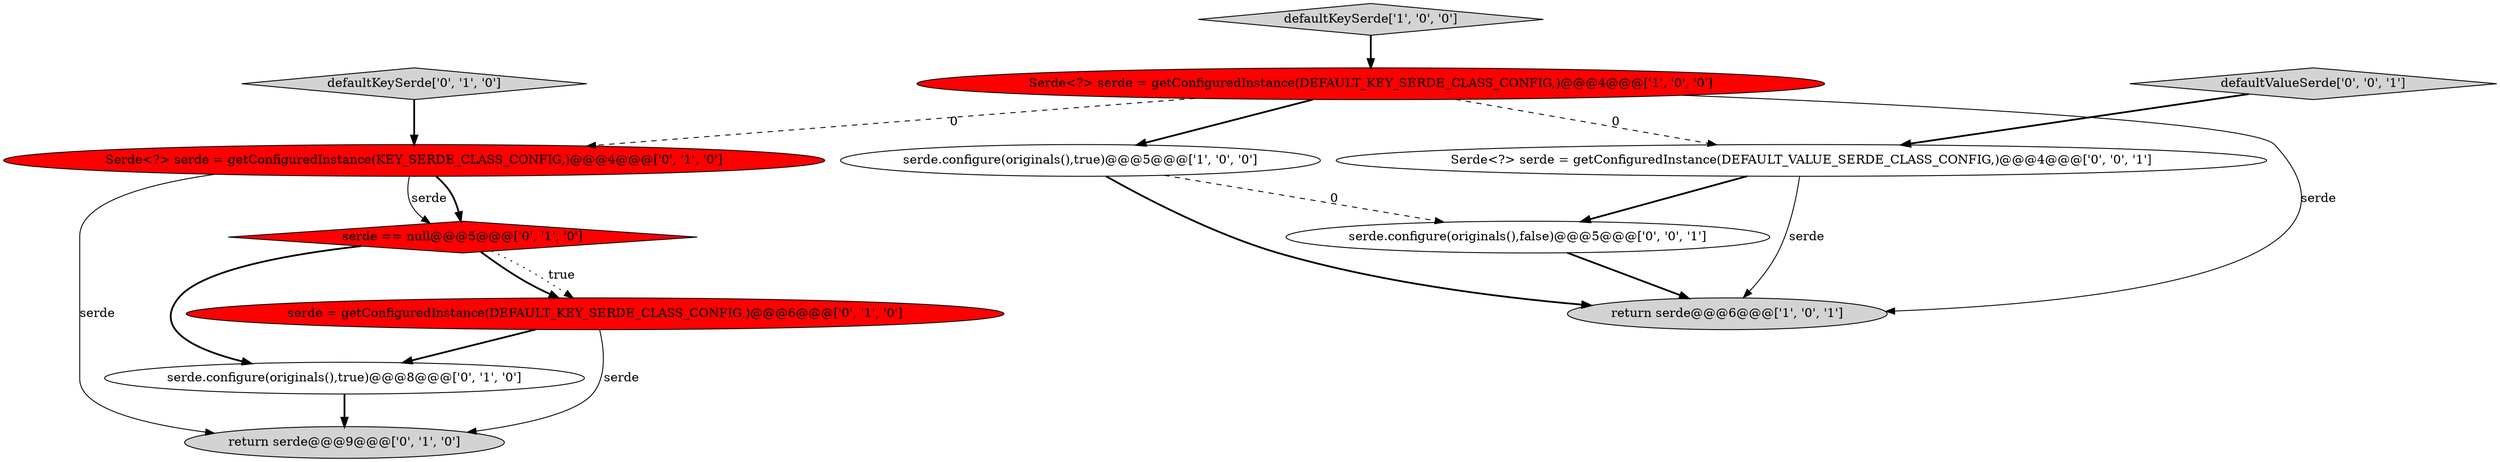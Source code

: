 digraph {
7 [style = filled, label = "return serde@@@9@@@['0', '1', '0']", fillcolor = lightgray, shape = ellipse image = "AAA0AAABBB2BBB"];
0 [style = filled, label = "return serde@@@6@@@['1', '0', '1']", fillcolor = lightgray, shape = ellipse image = "AAA0AAABBB1BBB"];
8 [style = filled, label = "serde == null@@@5@@@['0', '1', '0']", fillcolor = red, shape = diamond image = "AAA1AAABBB2BBB"];
5 [style = filled, label = "Serde<?> serde = getConfiguredInstance(KEY_SERDE_CLASS_CONFIG,)@@@4@@@['0', '1', '0']", fillcolor = red, shape = ellipse image = "AAA1AAABBB2BBB"];
12 [style = filled, label = "serde.configure(originals(),false)@@@5@@@['0', '0', '1']", fillcolor = white, shape = ellipse image = "AAA0AAABBB3BBB"];
3 [style = filled, label = "Serde<?> serde = getConfiguredInstance(DEFAULT_KEY_SERDE_CLASS_CONFIG,)@@@4@@@['1', '0', '0']", fillcolor = red, shape = ellipse image = "AAA1AAABBB1BBB"];
2 [style = filled, label = "defaultKeySerde['1', '0', '0']", fillcolor = lightgray, shape = diamond image = "AAA0AAABBB1BBB"];
4 [style = filled, label = "serde = getConfiguredInstance(DEFAULT_KEY_SERDE_CLASS_CONFIG,)@@@6@@@['0', '1', '0']", fillcolor = red, shape = ellipse image = "AAA1AAABBB2BBB"];
1 [style = filled, label = "serde.configure(originals(),true)@@@5@@@['1', '0', '0']", fillcolor = white, shape = ellipse image = "AAA0AAABBB1BBB"];
11 [style = filled, label = "Serde<?> serde = getConfiguredInstance(DEFAULT_VALUE_SERDE_CLASS_CONFIG,)@@@4@@@['0', '0', '1']", fillcolor = white, shape = ellipse image = "AAA0AAABBB3BBB"];
10 [style = filled, label = "defaultValueSerde['0', '0', '1']", fillcolor = lightgray, shape = diamond image = "AAA0AAABBB3BBB"];
6 [style = filled, label = "serde.configure(originals(),true)@@@8@@@['0', '1', '0']", fillcolor = white, shape = ellipse image = "AAA0AAABBB2BBB"];
9 [style = filled, label = "defaultKeySerde['0', '1', '0']", fillcolor = lightgray, shape = diamond image = "AAA0AAABBB2BBB"];
3->5 [style = dashed, label="0"];
5->8 [style = bold, label=""];
3->1 [style = bold, label=""];
4->6 [style = bold, label=""];
2->3 [style = bold, label=""];
5->7 [style = solid, label="serde"];
8->6 [style = bold, label=""];
11->12 [style = bold, label=""];
1->0 [style = bold, label=""];
12->0 [style = bold, label=""];
8->4 [style = dotted, label="true"];
5->8 [style = solid, label="serde"];
3->0 [style = solid, label="serde"];
1->12 [style = dashed, label="0"];
11->0 [style = solid, label="serde"];
9->5 [style = bold, label=""];
4->7 [style = solid, label="serde"];
8->4 [style = bold, label=""];
6->7 [style = bold, label=""];
3->11 [style = dashed, label="0"];
10->11 [style = bold, label=""];
}
